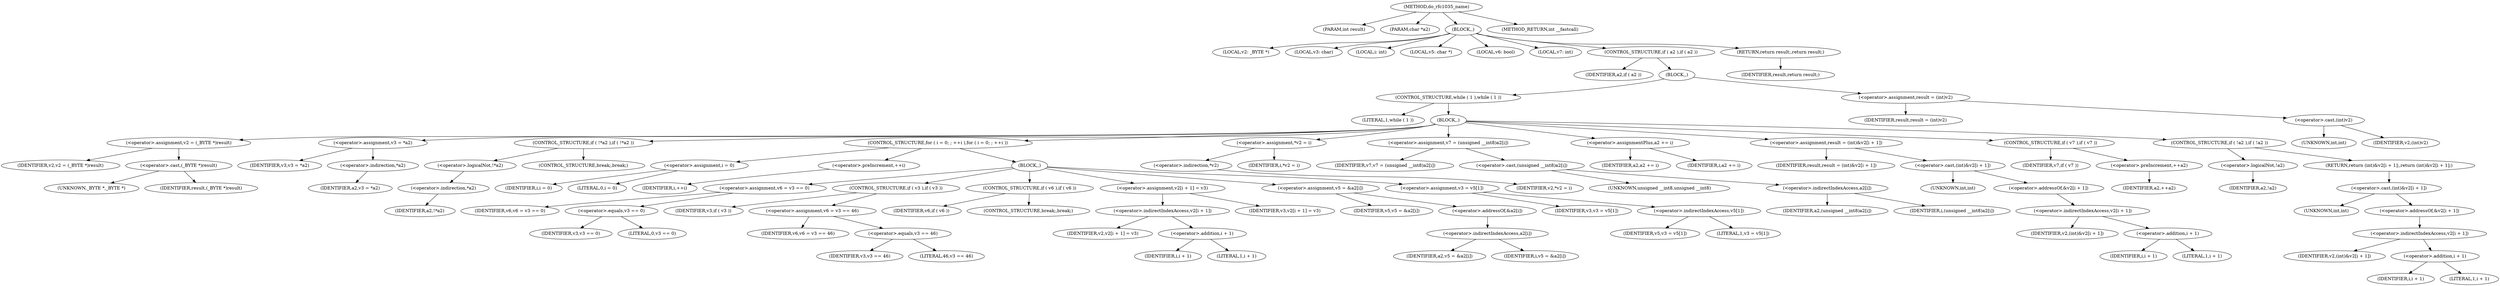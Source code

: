 digraph do_rfc1035_name {  
"1000107" [label = "(METHOD,do_rfc1035_name)" ]
"1000108" [label = "(PARAM,int result)" ]
"1000109" [label = "(PARAM,char *a2)" ]
"1000110" [label = "(BLOCK,,)" ]
"1000111" [label = "(LOCAL,v2: _BYTE *)" ]
"1000112" [label = "(LOCAL,v3: char)" ]
"1000113" [label = "(LOCAL,i: int)" ]
"1000114" [label = "(LOCAL,v5: char *)" ]
"1000115" [label = "(LOCAL,v6: bool)" ]
"1000116" [label = "(LOCAL,v7: int)" ]
"1000117" [label = "(CONTROL_STRUCTURE,if ( a2 ),if ( a2 ))" ]
"1000118" [label = "(IDENTIFIER,a2,if ( a2 ))" ]
"1000119" [label = "(BLOCK,,)" ]
"1000120" [label = "(CONTROL_STRUCTURE,while ( 1 ),while ( 1 ))" ]
"1000121" [label = "(LITERAL,1,while ( 1 ))" ]
"1000122" [label = "(BLOCK,,)" ]
"1000123" [label = "(<operator>.assignment,v2 = (_BYTE *)result)" ]
"1000124" [label = "(IDENTIFIER,v2,v2 = (_BYTE *)result)" ]
"1000125" [label = "(<operator>.cast,(_BYTE *)result)" ]
"1000126" [label = "(UNKNOWN,_BYTE *,_BYTE *)" ]
"1000127" [label = "(IDENTIFIER,result,(_BYTE *)result)" ]
"1000128" [label = "(<operator>.assignment,v3 = *a2)" ]
"1000129" [label = "(IDENTIFIER,v3,v3 = *a2)" ]
"1000130" [label = "(<operator>.indirection,*a2)" ]
"1000131" [label = "(IDENTIFIER,a2,v3 = *a2)" ]
"1000132" [label = "(CONTROL_STRUCTURE,if ( !*a2 ),if ( !*a2 ))" ]
"1000133" [label = "(<operator>.logicalNot,!*a2)" ]
"1000134" [label = "(<operator>.indirection,*a2)" ]
"1000135" [label = "(IDENTIFIER,a2,!*a2)" ]
"1000136" [label = "(CONTROL_STRUCTURE,break;,break;)" ]
"1000137" [label = "(CONTROL_STRUCTURE,for ( i = 0; ; ++i ),for ( i = 0; ; ++i ))" ]
"1000138" [label = "(<operator>.assignment,i = 0)" ]
"1000139" [label = "(IDENTIFIER,i,i = 0)" ]
"1000140" [label = "(LITERAL,0,i = 0)" ]
"1000141" [label = "(<operator>.preIncrement,++i)" ]
"1000142" [label = "(IDENTIFIER,i,++i)" ]
"1000143" [label = "(BLOCK,,)" ]
"1000144" [label = "(<operator>.assignment,v6 = v3 == 0)" ]
"1000145" [label = "(IDENTIFIER,v6,v6 = v3 == 0)" ]
"1000146" [label = "(<operator>.equals,v3 == 0)" ]
"1000147" [label = "(IDENTIFIER,v3,v3 == 0)" ]
"1000148" [label = "(LITERAL,0,v3 == 0)" ]
"1000149" [label = "(CONTROL_STRUCTURE,if ( v3 ),if ( v3 ))" ]
"1000150" [label = "(IDENTIFIER,v3,if ( v3 ))" ]
"1000151" [label = "(<operator>.assignment,v6 = v3 == 46)" ]
"1000152" [label = "(IDENTIFIER,v6,v6 = v3 == 46)" ]
"1000153" [label = "(<operator>.equals,v3 == 46)" ]
"1000154" [label = "(IDENTIFIER,v3,v3 == 46)" ]
"1000155" [label = "(LITERAL,46,v3 == 46)" ]
"1000156" [label = "(CONTROL_STRUCTURE,if ( v6 ),if ( v6 ))" ]
"1000157" [label = "(IDENTIFIER,v6,if ( v6 ))" ]
"1000158" [label = "(CONTROL_STRUCTURE,break;,break;)" ]
"1000159" [label = "(<operator>.assignment,v2[i + 1] = v3)" ]
"1000160" [label = "(<operator>.indirectIndexAccess,v2[i + 1])" ]
"1000161" [label = "(IDENTIFIER,v2,v2[i + 1] = v3)" ]
"1000162" [label = "(<operator>.addition,i + 1)" ]
"1000163" [label = "(IDENTIFIER,i,i + 1)" ]
"1000164" [label = "(LITERAL,1,i + 1)" ]
"1000165" [label = "(IDENTIFIER,v3,v2[i + 1] = v3)" ]
"1000166" [label = "(<operator>.assignment,v5 = &a2[i])" ]
"1000167" [label = "(IDENTIFIER,v5,v5 = &a2[i])" ]
"1000168" [label = "(<operator>.addressOf,&a2[i])" ]
"1000169" [label = "(<operator>.indirectIndexAccess,a2[i])" ]
"1000170" [label = "(IDENTIFIER,a2,v5 = &a2[i])" ]
"1000171" [label = "(IDENTIFIER,i,v5 = &a2[i])" ]
"1000172" [label = "(<operator>.assignment,v3 = v5[1])" ]
"1000173" [label = "(IDENTIFIER,v3,v3 = v5[1])" ]
"1000174" [label = "(<operator>.indirectIndexAccess,v5[1])" ]
"1000175" [label = "(IDENTIFIER,v5,v3 = v5[1])" ]
"1000176" [label = "(LITERAL,1,v3 = v5[1])" ]
"1000177" [label = "(<operator>.assignment,*v2 = i)" ]
"1000178" [label = "(<operator>.indirection,*v2)" ]
"1000179" [label = "(IDENTIFIER,v2,*v2 = i)" ]
"1000180" [label = "(IDENTIFIER,i,*v2 = i)" ]
"1000181" [label = "(<operator>.assignment,v7 = (unsigned __int8)a2[i])" ]
"1000182" [label = "(IDENTIFIER,v7,v7 = (unsigned __int8)a2[i])" ]
"1000183" [label = "(<operator>.cast,(unsigned __int8)a2[i])" ]
"1000184" [label = "(UNKNOWN,unsigned __int8,unsigned __int8)" ]
"1000185" [label = "(<operator>.indirectIndexAccess,a2[i])" ]
"1000186" [label = "(IDENTIFIER,a2,(unsigned __int8)a2[i])" ]
"1000187" [label = "(IDENTIFIER,i,(unsigned __int8)a2[i])" ]
"1000188" [label = "(<operator>.assignmentPlus,a2 += i)" ]
"1000189" [label = "(IDENTIFIER,a2,a2 += i)" ]
"1000190" [label = "(IDENTIFIER,i,a2 += i)" ]
"1000191" [label = "(<operator>.assignment,result = (int)&v2[i + 1])" ]
"1000192" [label = "(IDENTIFIER,result,result = (int)&v2[i + 1])" ]
"1000193" [label = "(<operator>.cast,(int)&v2[i + 1])" ]
"1000194" [label = "(UNKNOWN,int,int)" ]
"1000195" [label = "(<operator>.addressOf,&v2[i + 1])" ]
"1000196" [label = "(<operator>.indirectIndexAccess,v2[i + 1])" ]
"1000197" [label = "(IDENTIFIER,v2,(int)&v2[i + 1])" ]
"1000198" [label = "(<operator>.addition,i + 1)" ]
"1000199" [label = "(IDENTIFIER,i,i + 1)" ]
"1000200" [label = "(LITERAL,1,i + 1)" ]
"1000201" [label = "(CONTROL_STRUCTURE,if ( v7 ),if ( v7 ))" ]
"1000202" [label = "(IDENTIFIER,v7,if ( v7 ))" ]
"1000203" [label = "(<operator>.preIncrement,++a2)" ]
"1000204" [label = "(IDENTIFIER,a2,++a2)" ]
"1000205" [label = "(CONTROL_STRUCTURE,if ( !a2 ),if ( !a2 ))" ]
"1000206" [label = "(<operator>.logicalNot,!a2)" ]
"1000207" [label = "(IDENTIFIER,a2,!a2)" ]
"1000208" [label = "(RETURN,return (int)&v2[i + 1];,return (int)&v2[i + 1];)" ]
"1000209" [label = "(<operator>.cast,(int)&v2[i + 1])" ]
"1000210" [label = "(UNKNOWN,int,int)" ]
"1000211" [label = "(<operator>.addressOf,&v2[i + 1])" ]
"1000212" [label = "(<operator>.indirectIndexAccess,v2[i + 1])" ]
"1000213" [label = "(IDENTIFIER,v2,(int)&v2[i + 1])" ]
"1000214" [label = "(<operator>.addition,i + 1)" ]
"1000215" [label = "(IDENTIFIER,i,i + 1)" ]
"1000216" [label = "(LITERAL,1,i + 1)" ]
"1000217" [label = "(<operator>.assignment,result = (int)v2)" ]
"1000218" [label = "(IDENTIFIER,result,result = (int)v2)" ]
"1000219" [label = "(<operator>.cast,(int)v2)" ]
"1000220" [label = "(UNKNOWN,int,int)" ]
"1000221" [label = "(IDENTIFIER,v2,(int)v2)" ]
"1000222" [label = "(RETURN,return result;,return result;)" ]
"1000223" [label = "(IDENTIFIER,result,return result;)" ]
"1000224" [label = "(METHOD_RETURN,int __fastcall)" ]
  "1000107" -> "1000108" 
  "1000107" -> "1000109" 
  "1000107" -> "1000110" 
  "1000107" -> "1000224" 
  "1000110" -> "1000111" 
  "1000110" -> "1000112" 
  "1000110" -> "1000113" 
  "1000110" -> "1000114" 
  "1000110" -> "1000115" 
  "1000110" -> "1000116" 
  "1000110" -> "1000117" 
  "1000110" -> "1000222" 
  "1000117" -> "1000118" 
  "1000117" -> "1000119" 
  "1000119" -> "1000120" 
  "1000119" -> "1000217" 
  "1000120" -> "1000121" 
  "1000120" -> "1000122" 
  "1000122" -> "1000123" 
  "1000122" -> "1000128" 
  "1000122" -> "1000132" 
  "1000122" -> "1000137" 
  "1000122" -> "1000177" 
  "1000122" -> "1000181" 
  "1000122" -> "1000188" 
  "1000122" -> "1000191" 
  "1000122" -> "1000201" 
  "1000122" -> "1000205" 
  "1000123" -> "1000124" 
  "1000123" -> "1000125" 
  "1000125" -> "1000126" 
  "1000125" -> "1000127" 
  "1000128" -> "1000129" 
  "1000128" -> "1000130" 
  "1000130" -> "1000131" 
  "1000132" -> "1000133" 
  "1000132" -> "1000136" 
  "1000133" -> "1000134" 
  "1000134" -> "1000135" 
  "1000137" -> "1000138" 
  "1000137" -> "1000141" 
  "1000137" -> "1000143" 
  "1000138" -> "1000139" 
  "1000138" -> "1000140" 
  "1000141" -> "1000142" 
  "1000143" -> "1000144" 
  "1000143" -> "1000149" 
  "1000143" -> "1000156" 
  "1000143" -> "1000159" 
  "1000143" -> "1000166" 
  "1000143" -> "1000172" 
  "1000144" -> "1000145" 
  "1000144" -> "1000146" 
  "1000146" -> "1000147" 
  "1000146" -> "1000148" 
  "1000149" -> "1000150" 
  "1000149" -> "1000151" 
  "1000151" -> "1000152" 
  "1000151" -> "1000153" 
  "1000153" -> "1000154" 
  "1000153" -> "1000155" 
  "1000156" -> "1000157" 
  "1000156" -> "1000158" 
  "1000159" -> "1000160" 
  "1000159" -> "1000165" 
  "1000160" -> "1000161" 
  "1000160" -> "1000162" 
  "1000162" -> "1000163" 
  "1000162" -> "1000164" 
  "1000166" -> "1000167" 
  "1000166" -> "1000168" 
  "1000168" -> "1000169" 
  "1000169" -> "1000170" 
  "1000169" -> "1000171" 
  "1000172" -> "1000173" 
  "1000172" -> "1000174" 
  "1000174" -> "1000175" 
  "1000174" -> "1000176" 
  "1000177" -> "1000178" 
  "1000177" -> "1000180" 
  "1000178" -> "1000179" 
  "1000181" -> "1000182" 
  "1000181" -> "1000183" 
  "1000183" -> "1000184" 
  "1000183" -> "1000185" 
  "1000185" -> "1000186" 
  "1000185" -> "1000187" 
  "1000188" -> "1000189" 
  "1000188" -> "1000190" 
  "1000191" -> "1000192" 
  "1000191" -> "1000193" 
  "1000193" -> "1000194" 
  "1000193" -> "1000195" 
  "1000195" -> "1000196" 
  "1000196" -> "1000197" 
  "1000196" -> "1000198" 
  "1000198" -> "1000199" 
  "1000198" -> "1000200" 
  "1000201" -> "1000202" 
  "1000201" -> "1000203" 
  "1000203" -> "1000204" 
  "1000205" -> "1000206" 
  "1000205" -> "1000208" 
  "1000206" -> "1000207" 
  "1000208" -> "1000209" 
  "1000209" -> "1000210" 
  "1000209" -> "1000211" 
  "1000211" -> "1000212" 
  "1000212" -> "1000213" 
  "1000212" -> "1000214" 
  "1000214" -> "1000215" 
  "1000214" -> "1000216" 
  "1000217" -> "1000218" 
  "1000217" -> "1000219" 
  "1000219" -> "1000220" 
  "1000219" -> "1000221" 
  "1000222" -> "1000223" 
}

